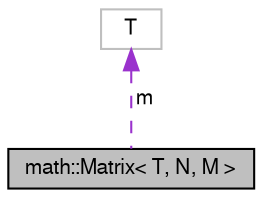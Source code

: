 digraph "math::Matrix&lt; T, N, M &gt;"
{
  edge [fontname="FreeSans",fontsize="10",labelfontname="FreeSans",labelfontsize="10"];
  node [fontname="FreeSans",fontsize="10",shape=record];
  Node0 [label="math::Matrix\< T, N, M \>",height=0.2,width=0.4,color="black", fillcolor="grey75", style="filled", fontcolor="black"];
  Node1 -> Node0 [dir="back",color="darkorchid3",fontsize="10",style="dashed",label=" m" ,fontname="FreeSans"];
  Node1 [label="T",height=0.2,width=0.4,color="grey75", fillcolor="white", style="filled"];
}
